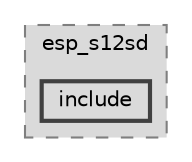 digraph "components/peripherals/adc/esp_s12sd/include"
{
 // LATEX_PDF_SIZE
  bgcolor="transparent";
  edge [fontname=Helvetica,fontsize=10,labelfontname=Helvetica,labelfontsize=10];
  node [fontname=Helvetica,fontsize=10,shape=box,height=0.2,width=0.4];
  compound=true
  subgraph clusterdir_138a6d96788770d16d4c46b49da5c378 {
    graph [ bgcolor="#dadada", pencolor="grey50", label="esp_s12sd", fontname=Helvetica,fontsize=10 style="filled,dashed", URL="dir_138a6d96788770d16d4c46b49da5c378.html",tooltip=""]
  dir_0857dee43e106c6895ad284fc41e32e3 [label="include", fillcolor="#dadada", color="grey25", style="filled,bold", URL="dir_0857dee43e106c6895ad284fc41e32e3.html",tooltip=""];
  }
}
